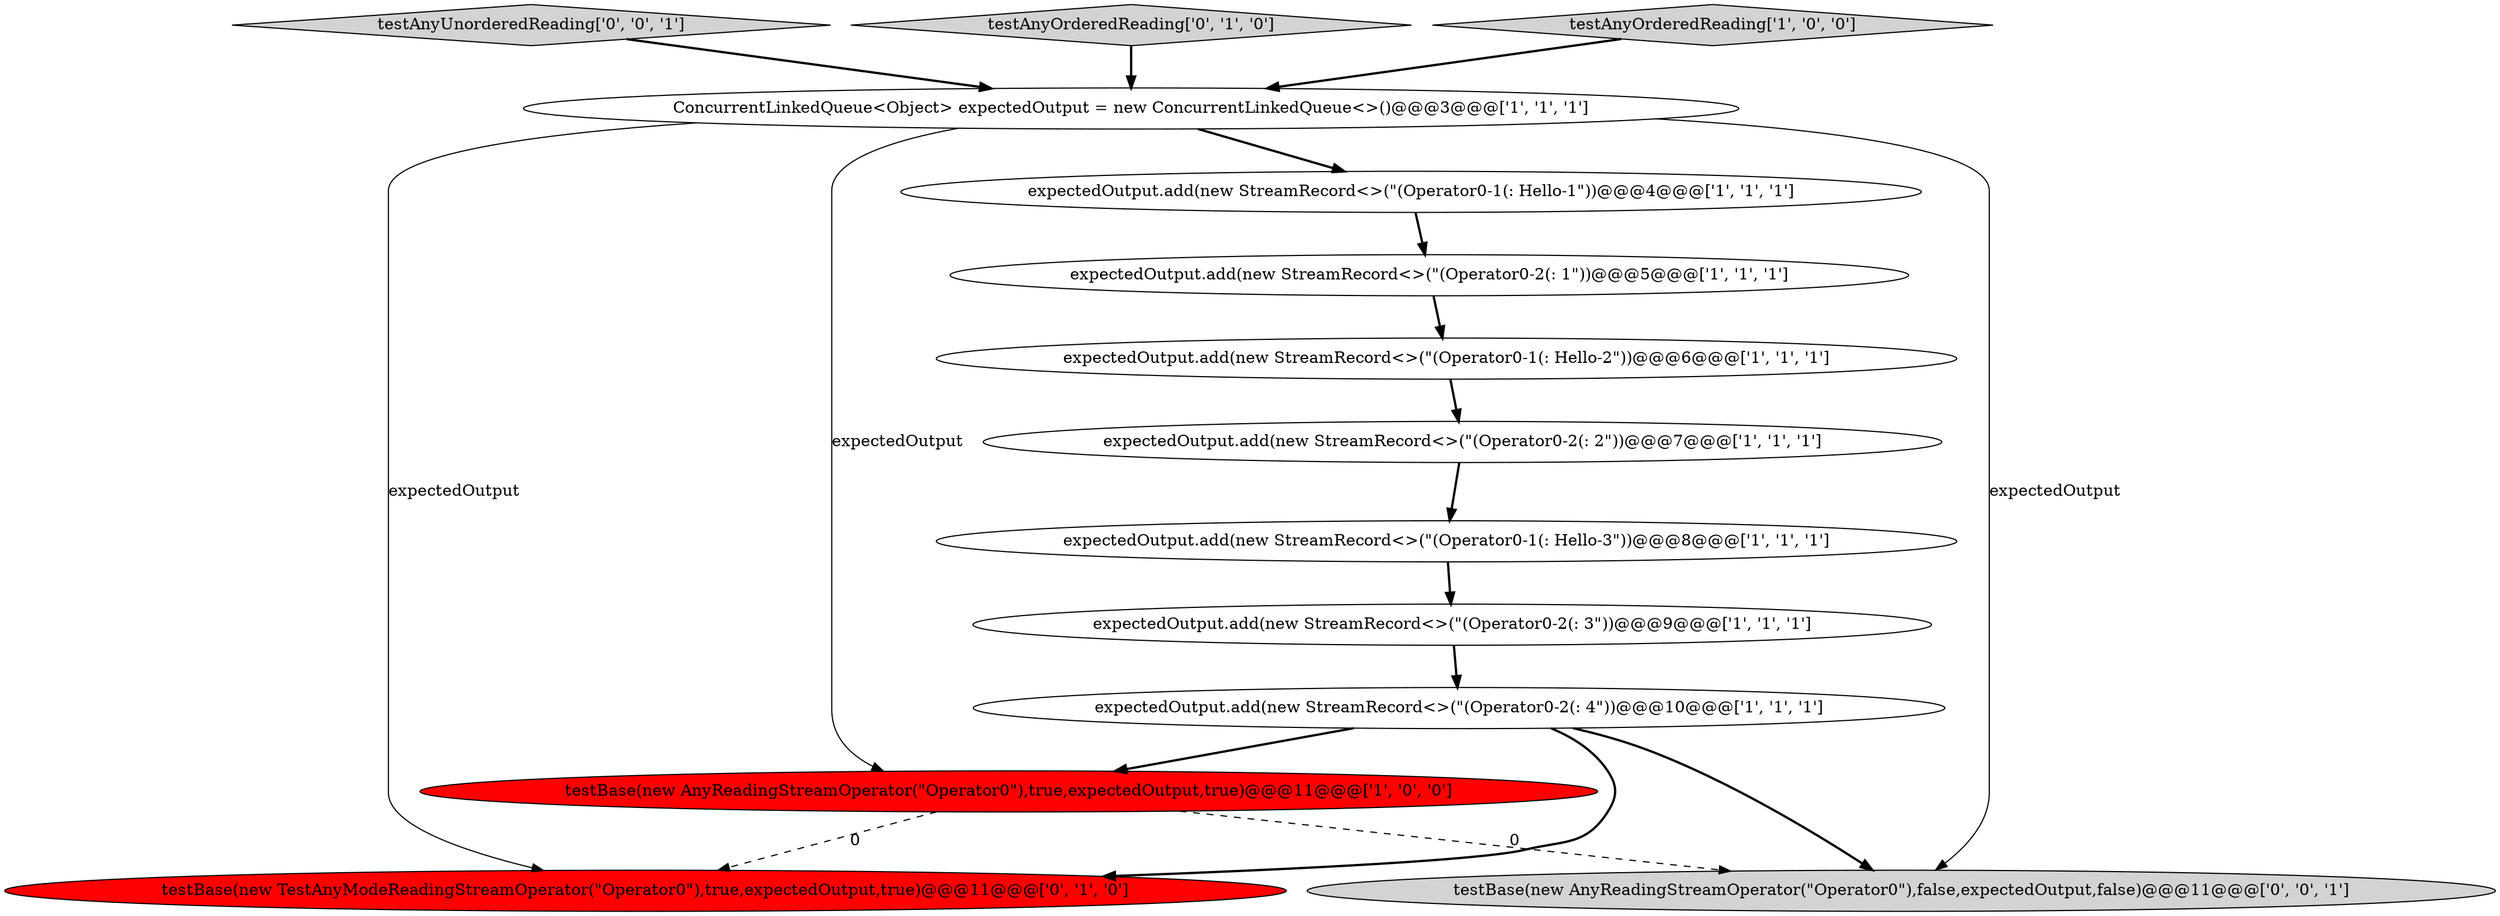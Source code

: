 digraph {
0 [style = filled, label = "expectedOutput.add(new StreamRecord<>(\"(Operator0-2(: 1\"))@@@5@@@['1', '1', '1']", fillcolor = white, shape = ellipse image = "AAA0AAABBB1BBB"];
4 [style = filled, label = "testBase(new AnyReadingStreamOperator(\"Operator0\"),true,expectedOutput,true)@@@11@@@['1', '0', '0']", fillcolor = red, shape = ellipse image = "AAA1AAABBB1BBB"];
12 [style = filled, label = "testBase(new AnyReadingStreamOperator(\"Operator0\"),false,expectedOutput,false)@@@11@@@['0', '0', '1']", fillcolor = lightgray, shape = ellipse image = "AAA0AAABBB3BBB"];
13 [style = filled, label = "testAnyUnorderedReading['0', '0', '1']", fillcolor = lightgray, shape = diamond image = "AAA0AAABBB3BBB"];
6 [style = filled, label = "expectedOutput.add(new StreamRecord<>(\"(Operator0-2(: 2\"))@@@7@@@['1', '1', '1']", fillcolor = white, shape = ellipse image = "AAA0AAABBB1BBB"];
10 [style = filled, label = "testBase(new TestAnyModeReadingStreamOperator(\"Operator0\"),true,expectedOutput,true)@@@11@@@['0', '1', '0']", fillcolor = red, shape = ellipse image = "AAA1AAABBB2BBB"];
2 [style = filled, label = "expectedOutput.add(new StreamRecord<>(\"(Operator0-1(: Hello-1\"))@@@4@@@['1', '1', '1']", fillcolor = white, shape = ellipse image = "AAA0AAABBB1BBB"];
7 [style = filled, label = "ConcurrentLinkedQueue<Object> expectedOutput = new ConcurrentLinkedQueue<>()@@@3@@@['1', '1', '1']", fillcolor = white, shape = ellipse image = "AAA0AAABBB1BBB"];
11 [style = filled, label = "testAnyOrderedReading['0', '1', '0']", fillcolor = lightgray, shape = diamond image = "AAA0AAABBB2BBB"];
9 [style = filled, label = "expectedOutput.add(new StreamRecord<>(\"(Operator0-2(: 4\"))@@@10@@@['1', '1', '1']", fillcolor = white, shape = ellipse image = "AAA0AAABBB1BBB"];
3 [style = filled, label = "expectedOutput.add(new StreamRecord<>(\"(Operator0-1(: Hello-2\"))@@@6@@@['1', '1', '1']", fillcolor = white, shape = ellipse image = "AAA0AAABBB1BBB"];
1 [style = filled, label = "expectedOutput.add(new StreamRecord<>(\"(Operator0-1(: Hello-3\"))@@@8@@@['1', '1', '1']", fillcolor = white, shape = ellipse image = "AAA0AAABBB1BBB"];
8 [style = filled, label = "testAnyOrderedReading['1', '0', '0']", fillcolor = lightgray, shape = diamond image = "AAA0AAABBB1BBB"];
5 [style = filled, label = "expectedOutput.add(new StreamRecord<>(\"(Operator0-2(: 3\"))@@@9@@@['1', '1', '1']", fillcolor = white, shape = ellipse image = "AAA0AAABBB1BBB"];
1->5 [style = bold, label=""];
0->3 [style = bold, label=""];
8->7 [style = bold, label=""];
6->1 [style = bold, label=""];
3->6 [style = bold, label=""];
2->0 [style = bold, label=""];
9->12 [style = bold, label=""];
7->12 [style = solid, label="expectedOutput"];
9->10 [style = bold, label=""];
4->10 [style = dashed, label="0"];
5->9 [style = bold, label=""];
7->10 [style = solid, label="expectedOutput"];
7->2 [style = bold, label=""];
13->7 [style = bold, label=""];
11->7 [style = bold, label=""];
7->4 [style = solid, label="expectedOutput"];
9->4 [style = bold, label=""];
4->12 [style = dashed, label="0"];
}
